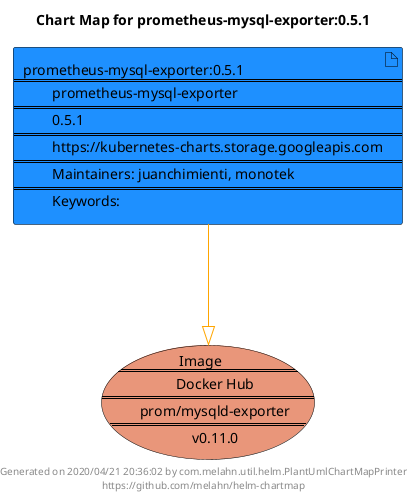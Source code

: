 @startuml
skinparam linetype ortho
skinparam backgroundColor white
skinparam usecaseBorderColor black
skinparam usecaseArrowColor LightSlateGray
skinparam artifactBorderColor black
skinparam artifactArrowColor LightSlateGray

title Chart Map for prometheus-mysql-exporter:0.5.1

'There is one referenced Helm Chart
artifact "prometheus-mysql-exporter:0.5.1\n====\n\tprometheus-mysql-exporter\n====\n\t0.5.1\n====\n\thttps://kubernetes-charts.storage.googleapis.com\n====\n\tMaintainers: juanchimienti, monotek\n====\n\tKeywords: " as prometheus_mysql_exporter_0_5_1 #DodgerBlue

'There is one referenced Docker Image
usecase "Image\n====\n\tDocker Hub\n====\n\tprom/mysqld-exporter\n====\n\tv0.11.0" as prom_mysqld_exporter_v0_11_0 #DarkSalmon

'Chart Dependencies
prometheus_mysql_exporter_0_5_1--[#orange]-|>prom_mysqld_exporter_v0_11_0

center footer Generated on 2020/04/21 20:36:02 by com.melahn.util.helm.PlantUmlChartMapPrinter\nhttps://github.com/melahn/helm-chartmap
@enduml
